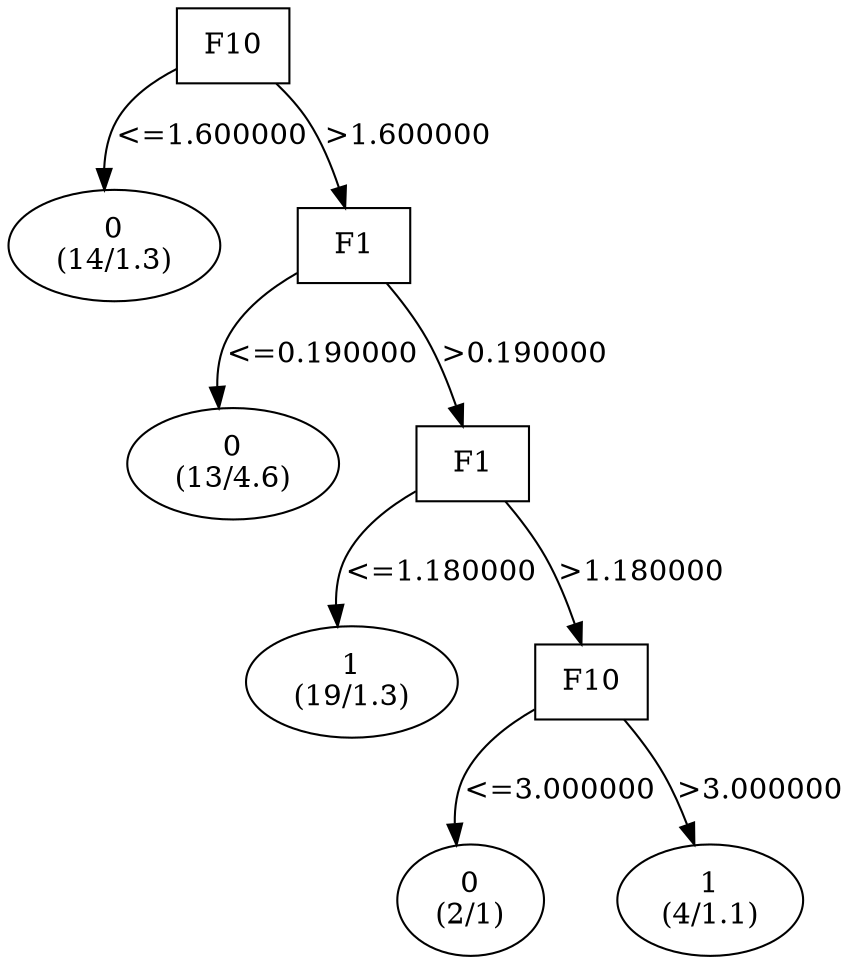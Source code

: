 digraph YaDT {
n0 [ shape=box, label="F10\n"]
n0 -> n1 [label="<=1.600000"]
n1 [ shape=ellipse, label="0\n(14/1.3)"]
n0 -> n2 [label=">1.600000"]
n2 [ shape=box, label="F1\n"]
n2 -> n3 [label="<=0.190000"]
n3 [ shape=ellipse, label="0\n(13/4.6)"]
n2 -> n4 [label=">0.190000"]
n4 [ shape=box, label="F1\n"]
n4 -> n5 [label="<=1.180000"]
n5 [ shape=ellipse, label="1\n(19/1.3)"]
n4 -> n6 [label=">1.180000"]
n6 [ shape=box, label="F10\n"]
n6 -> n7 [label="<=3.000000"]
n7 [ shape=ellipse, label="0\n(2/1)"]
n6 -> n8 [label=">3.000000"]
n8 [ shape=ellipse, label="1\n(4/1.1)"]
}
